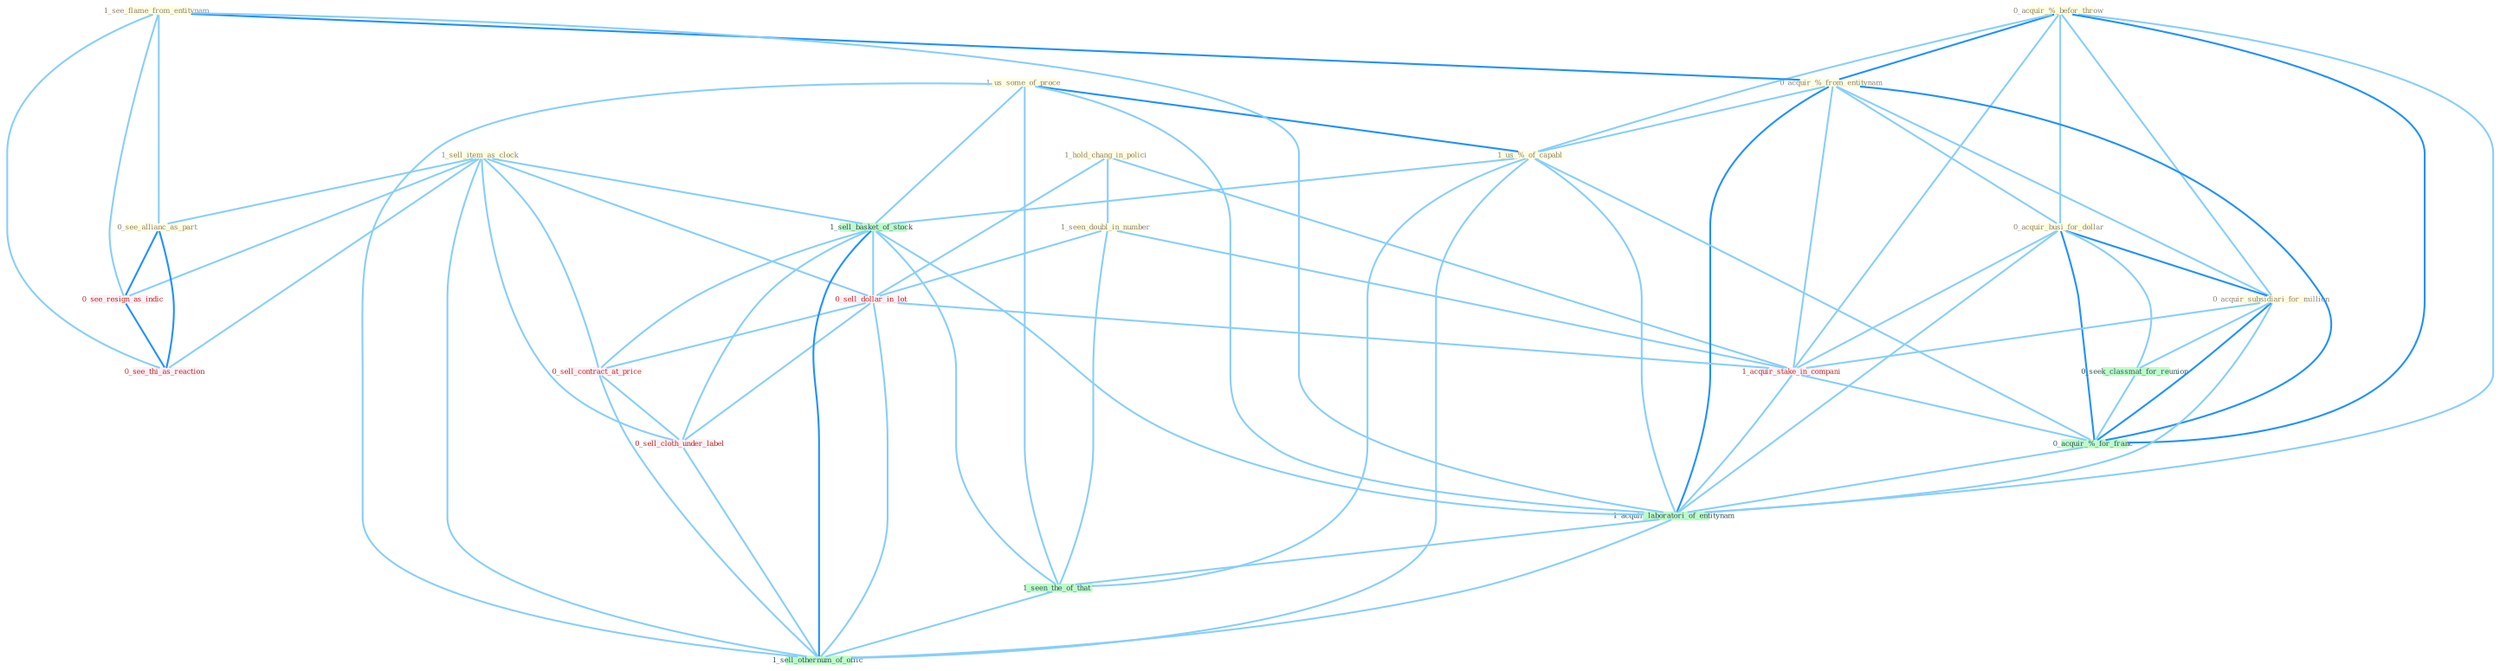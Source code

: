 Graph G{ 
    node
    [shape=polygon,style=filled,width=.5,height=.06,color="#BDFCC9",fixedsize=true,fontsize=4,
    fontcolor="#2f4f4f"];
    {node
    [color="#ffffe0", fontcolor="#8b7d6b"] "1_us_some_of_proce " "1_hold_chang_in_polici " "1_sell_item_as_clock " "0_acquir_%_befor_throw " "1_seen_doubl_in_number " "1_see_flame_from_entitynam " "0_acquir_%_from_entitynam " "0_acquir_busi_for_dollar " "0_see_allianc_as_part " "1_us_%_of_capabl " "0_acquir_subsidiari_for_million "}
{node [color="#fff0f5", fontcolor="#b22222"] "0_sell_dollar_in_lot " "0_see_resign_as_indic " "1_acquir_stake_in_compani " "0_sell_contract_at_price " "0_sell_cloth_under_label " "0_see_thi_as_reaction "}
edge [color="#B0E2FF"];

	"1_us_some_of_proce " -- "1_us_%_of_capabl " [w="2", color="#1e90ff" , len=0.8];
	"1_us_some_of_proce " -- "1_sell_basket_of_stock " [w="1", color="#87cefa" ];
	"1_us_some_of_proce " -- "1_acquir_laboratori_of_entitynam " [w="1", color="#87cefa" ];
	"1_us_some_of_proce " -- "1_seen_the_of_that " [w="1", color="#87cefa" ];
	"1_us_some_of_proce " -- "1_sell_othernum_of_offic " [w="1", color="#87cefa" ];
	"1_hold_chang_in_polici " -- "1_seen_doubl_in_number " [w="1", color="#87cefa" ];
	"1_hold_chang_in_polici " -- "0_sell_dollar_in_lot " [w="1", color="#87cefa" ];
	"1_hold_chang_in_polici " -- "1_acquir_stake_in_compani " [w="1", color="#87cefa" ];
	"1_sell_item_as_clock " -- "0_see_allianc_as_part " [w="1", color="#87cefa" ];
	"1_sell_item_as_clock " -- "1_sell_basket_of_stock " [w="1", color="#87cefa" ];
	"1_sell_item_as_clock " -- "0_sell_dollar_in_lot " [w="1", color="#87cefa" ];
	"1_sell_item_as_clock " -- "0_see_resign_as_indic " [w="1", color="#87cefa" ];
	"1_sell_item_as_clock " -- "0_sell_contract_at_price " [w="1", color="#87cefa" ];
	"1_sell_item_as_clock " -- "0_sell_cloth_under_label " [w="1", color="#87cefa" ];
	"1_sell_item_as_clock " -- "1_sell_othernum_of_offic " [w="1", color="#87cefa" ];
	"1_sell_item_as_clock " -- "0_see_thi_as_reaction " [w="1", color="#87cefa" ];
	"0_acquir_%_befor_throw " -- "0_acquir_%_from_entitynam " [w="2", color="#1e90ff" , len=0.8];
	"0_acquir_%_befor_throw " -- "0_acquir_busi_for_dollar " [w="1", color="#87cefa" ];
	"0_acquir_%_befor_throw " -- "1_us_%_of_capabl " [w="1", color="#87cefa" ];
	"0_acquir_%_befor_throw " -- "0_acquir_subsidiari_for_million " [w="1", color="#87cefa" ];
	"0_acquir_%_befor_throw " -- "1_acquir_stake_in_compani " [w="1", color="#87cefa" ];
	"0_acquir_%_befor_throw " -- "0_acquir_%_for_franc " [w="2", color="#1e90ff" , len=0.8];
	"0_acquir_%_befor_throw " -- "1_acquir_laboratori_of_entitynam " [w="1", color="#87cefa" ];
	"1_seen_doubl_in_number " -- "0_sell_dollar_in_lot " [w="1", color="#87cefa" ];
	"1_seen_doubl_in_number " -- "1_acquir_stake_in_compani " [w="1", color="#87cefa" ];
	"1_seen_doubl_in_number " -- "1_seen_the_of_that " [w="1", color="#87cefa" ];
	"1_see_flame_from_entitynam " -- "0_acquir_%_from_entitynam " [w="2", color="#1e90ff" , len=0.8];
	"1_see_flame_from_entitynam " -- "0_see_allianc_as_part " [w="1", color="#87cefa" ];
	"1_see_flame_from_entitynam " -- "0_see_resign_as_indic " [w="1", color="#87cefa" ];
	"1_see_flame_from_entitynam " -- "1_acquir_laboratori_of_entitynam " [w="1", color="#87cefa" ];
	"1_see_flame_from_entitynam " -- "0_see_thi_as_reaction " [w="1", color="#87cefa" ];
	"0_acquir_%_from_entitynam " -- "0_acquir_busi_for_dollar " [w="1", color="#87cefa" ];
	"0_acquir_%_from_entitynam " -- "1_us_%_of_capabl " [w="1", color="#87cefa" ];
	"0_acquir_%_from_entitynam " -- "0_acquir_subsidiari_for_million " [w="1", color="#87cefa" ];
	"0_acquir_%_from_entitynam " -- "1_acquir_stake_in_compani " [w="1", color="#87cefa" ];
	"0_acquir_%_from_entitynam " -- "0_acquir_%_for_franc " [w="2", color="#1e90ff" , len=0.8];
	"0_acquir_%_from_entitynam " -- "1_acquir_laboratori_of_entitynam " [w="2", color="#1e90ff" , len=0.8];
	"0_acquir_busi_for_dollar " -- "0_acquir_subsidiari_for_million " [w="2", color="#1e90ff" , len=0.8];
	"0_acquir_busi_for_dollar " -- "0_seek_classmat_for_reunion " [w="1", color="#87cefa" ];
	"0_acquir_busi_for_dollar " -- "1_acquir_stake_in_compani " [w="1", color="#87cefa" ];
	"0_acquir_busi_for_dollar " -- "0_acquir_%_for_franc " [w="2", color="#1e90ff" , len=0.8];
	"0_acquir_busi_for_dollar " -- "1_acquir_laboratori_of_entitynam " [w="1", color="#87cefa" ];
	"0_see_allianc_as_part " -- "0_see_resign_as_indic " [w="2", color="#1e90ff" , len=0.8];
	"0_see_allianc_as_part " -- "0_see_thi_as_reaction " [w="2", color="#1e90ff" , len=0.8];
	"1_us_%_of_capabl " -- "1_sell_basket_of_stock " [w="1", color="#87cefa" ];
	"1_us_%_of_capabl " -- "0_acquir_%_for_franc " [w="1", color="#87cefa" ];
	"1_us_%_of_capabl " -- "1_acquir_laboratori_of_entitynam " [w="1", color="#87cefa" ];
	"1_us_%_of_capabl " -- "1_seen_the_of_that " [w="1", color="#87cefa" ];
	"1_us_%_of_capabl " -- "1_sell_othernum_of_offic " [w="1", color="#87cefa" ];
	"0_acquir_subsidiari_for_million " -- "0_seek_classmat_for_reunion " [w="1", color="#87cefa" ];
	"0_acquir_subsidiari_for_million " -- "1_acquir_stake_in_compani " [w="1", color="#87cefa" ];
	"0_acquir_subsidiari_for_million " -- "0_acquir_%_for_franc " [w="2", color="#1e90ff" , len=0.8];
	"0_acquir_subsidiari_for_million " -- "1_acquir_laboratori_of_entitynam " [w="1", color="#87cefa" ];
	"0_seek_classmat_for_reunion " -- "0_acquir_%_for_franc " [w="1", color="#87cefa" ];
	"1_sell_basket_of_stock " -- "0_sell_dollar_in_lot " [w="1", color="#87cefa" ];
	"1_sell_basket_of_stock " -- "0_sell_contract_at_price " [w="1", color="#87cefa" ];
	"1_sell_basket_of_stock " -- "1_acquir_laboratori_of_entitynam " [w="1", color="#87cefa" ];
	"1_sell_basket_of_stock " -- "0_sell_cloth_under_label " [w="1", color="#87cefa" ];
	"1_sell_basket_of_stock " -- "1_seen_the_of_that " [w="1", color="#87cefa" ];
	"1_sell_basket_of_stock " -- "1_sell_othernum_of_offic " [w="2", color="#1e90ff" , len=0.8];
	"0_sell_dollar_in_lot " -- "1_acquir_stake_in_compani " [w="1", color="#87cefa" ];
	"0_sell_dollar_in_lot " -- "0_sell_contract_at_price " [w="1", color="#87cefa" ];
	"0_sell_dollar_in_lot " -- "0_sell_cloth_under_label " [w="1", color="#87cefa" ];
	"0_sell_dollar_in_lot " -- "1_sell_othernum_of_offic " [w="1", color="#87cefa" ];
	"0_see_resign_as_indic " -- "0_see_thi_as_reaction " [w="2", color="#1e90ff" , len=0.8];
	"1_acquir_stake_in_compani " -- "0_acquir_%_for_franc " [w="1", color="#87cefa" ];
	"1_acquir_stake_in_compani " -- "1_acquir_laboratori_of_entitynam " [w="1", color="#87cefa" ];
	"0_acquir_%_for_franc " -- "1_acquir_laboratori_of_entitynam " [w="1", color="#87cefa" ];
	"0_sell_contract_at_price " -- "0_sell_cloth_under_label " [w="1", color="#87cefa" ];
	"0_sell_contract_at_price " -- "1_sell_othernum_of_offic " [w="1", color="#87cefa" ];
	"1_acquir_laboratori_of_entitynam " -- "1_seen_the_of_that " [w="1", color="#87cefa" ];
	"1_acquir_laboratori_of_entitynam " -- "1_sell_othernum_of_offic " [w="1", color="#87cefa" ];
	"0_sell_cloth_under_label " -- "1_sell_othernum_of_offic " [w="1", color="#87cefa" ];
	"1_seen_the_of_that " -- "1_sell_othernum_of_offic " [w="1", color="#87cefa" ];
}